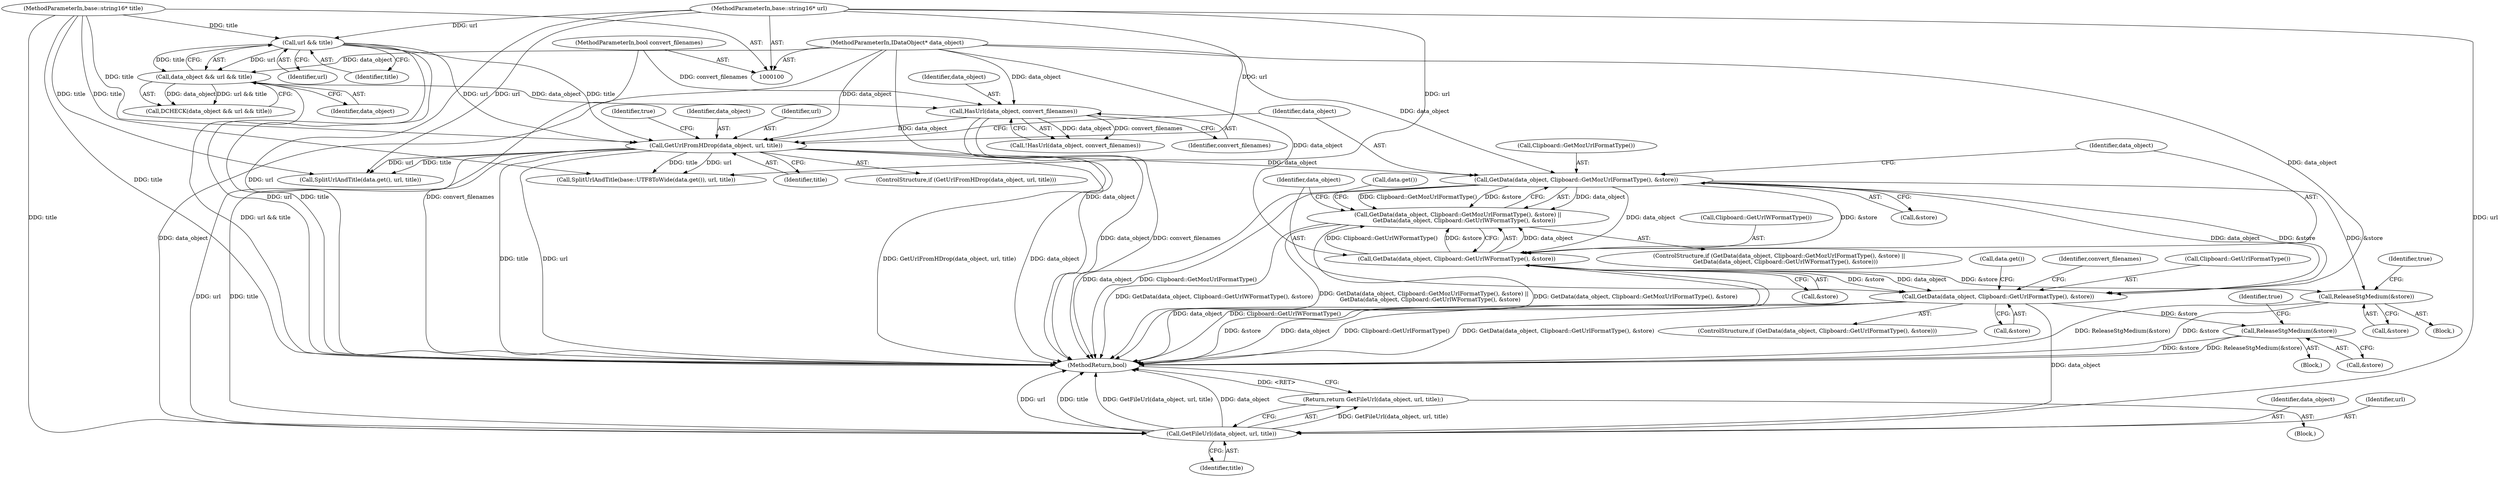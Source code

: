 digraph "1_Chrome_e93dc535728da259ec16d1c3cc393f80b25f64ae_6@pointer" {
"1000129" [label="(Call,GetData(data_object, Clipboard::GetMozUrlFormatType(), &store))"];
"1000121" [label="(Call,GetUrlFromHDrop(data_object, url, title))"];
"1000114" [label="(Call,HasUrl(data_object, convert_filenames))"];
"1000107" [label="(Call,data_object && url && title)"];
"1000101" [label="(MethodParameterIn,IDataObject* data_object)"];
"1000109" [label="(Call,url && title)"];
"1000102" [label="(MethodParameterIn,base::string16* url)"];
"1000103" [label="(MethodParameterIn,base::string16* title)"];
"1000104" [label="(MethodParameterIn,bool convert_filenames)"];
"1000128" [label="(Call,GetData(data_object, Clipboard::GetMozUrlFormatType(), &store) ||\n       GetData(data_object, Clipboard::GetUrlWFormatType(), &store))"];
"1000134" [label="(Call,GetData(data_object, Clipboard::GetUrlWFormatType(), &store))"];
"1000146" [label="(Call,ReleaseStgMedium(&store))"];
"1000152" [label="(Call,GetData(data_object, Clipboard::GetUrlFormatType(), &store))"];
"1000165" [label="(Call,ReleaseStgMedium(&store))"];
"1000174" [label="(Call,GetFileUrl(data_object, url, title))"];
"1000173" [label="(Return,return GetFileUrl(data_object, url, title);)"];
"1000121" [label="(Call,GetUrlFromHDrop(data_object, url, title))"];
"1000160" [label="(Call,SplitUrlAndTitle(base::UTF8ToWide(data.get()), url, title))"];
"1000104" [label="(MethodParameterIn,bool convert_filenames)"];
"1000153" [label="(Identifier,data_object)"];
"1000110" [label="(Identifier,url)"];
"1000126" [label="(Identifier,true)"];
"1000157" [label="(Block,)"];
"1000151" [label="(ControlStructure,if (GetData(data_object, Clipboard::GetUrlFormatType(), &store)))"];
"1000124" [label="(Identifier,title)"];
"1000147" [label="(Call,&store)"];
"1000107" [label="(Call,data_object && url && title)"];
"1000172" [label="(Block,)"];
"1000114" [label="(Call,HasUrl(data_object, convert_filenames))"];
"1000113" [label="(Call,!HasUrl(data_object, convert_filenames))"];
"1000132" [label="(Call,&store)"];
"1000106" [label="(Call,DCHECK(data_object && url && title))"];
"1000130" [label="(Identifier,data_object)"];
"1000103" [label="(MethodParameterIn,base::string16* title)"];
"1000146" [label="(Call,ReleaseStgMedium(&store))"];
"1000115" [label="(Identifier,data_object)"];
"1000177" [label="(Identifier,title)"];
"1000162" [label="(Call,data.get())"];
"1000171" [label="(Identifier,convert_filenames)"];
"1000169" [label="(Identifier,true)"];
"1000122" [label="(Identifier,data_object)"];
"1000129" [label="(Call,GetData(data_object, Clipboard::GetMozUrlFormatType(), &store))"];
"1000116" [label="(Identifier,convert_filenames)"];
"1000131" [label="(Call,Clipboard::GetMozUrlFormatType())"];
"1000175" [label="(Identifier,data_object)"];
"1000101" [label="(MethodParameterIn,IDataObject* data_object)"];
"1000137" [label="(Call,&store)"];
"1000176" [label="(Identifier,url)"];
"1000135" [label="(Identifier,data_object)"];
"1000150" [label="(Identifier,true)"];
"1000111" [label="(Identifier,title)"];
"1000102" [label="(MethodParameterIn,base::string16* url)"];
"1000174" [label="(Call,GetFileUrl(data_object, url, title))"];
"1000136" [label="(Call,Clipboard::GetUrlWFormatType())"];
"1000120" [label="(ControlStructure,if (GetUrlFromHDrop(data_object, url, title)))"];
"1000142" [label="(Call,SplitUrlAndTitle(data.get(), url, title))"];
"1000139" [label="(Block,)"];
"1000127" [label="(ControlStructure,if (GetData(data_object, Clipboard::GetMozUrlFormatType(), &store) ||\n       GetData(data_object, Clipboard::GetUrlWFormatType(), &store)))"];
"1000109" [label="(Call,url && title)"];
"1000154" [label="(Call,Clipboard::GetUrlFormatType())"];
"1000155" [label="(Call,&store)"];
"1000182" [label="(MethodReturn,bool)"];
"1000123" [label="(Identifier,url)"];
"1000152" [label="(Call,GetData(data_object, Clipboard::GetUrlFormatType(), &store))"];
"1000108" [label="(Identifier,data_object)"];
"1000166" [label="(Call,&store)"];
"1000165" [label="(Call,ReleaseStgMedium(&store))"];
"1000143" [label="(Call,data.get())"];
"1000173" [label="(Return,return GetFileUrl(data_object, url, title);)"];
"1000128" [label="(Call,GetData(data_object, Clipboard::GetMozUrlFormatType(), &store) ||\n       GetData(data_object, Clipboard::GetUrlWFormatType(), &store))"];
"1000134" [label="(Call,GetData(data_object, Clipboard::GetUrlWFormatType(), &store))"];
"1000129" -> "1000128"  [label="AST: "];
"1000129" -> "1000132"  [label="CFG: "];
"1000130" -> "1000129"  [label="AST: "];
"1000131" -> "1000129"  [label="AST: "];
"1000132" -> "1000129"  [label="AST: "];
"1000135" -> "1000129"  [label="CFG: "];
"1000128" -> "1000129"  [label="CFG: "];
"1000129" -> "1000182"  [label="DDG: data_object"];
"1000129" -> "1000182"  [label="DDG: Clipboard::GetMozUrlFormatType()"];
"1000129" -> "1000128"  [label="DDG: data_object"];
"1000129" -> "1000128"  [label="DDG: Clipboard::GetMozUrlFormatType()"];
"1000129" -> "1000128"  [label="DDG: &store"];
"1000121" -> "1000129"  [label="DDG: data_object"];
"1000101" -> "1000129"  [label="DDG: data_object"];
"1000129" -> "1000134"  [label="DDG: data_object"];
"1000129" -> "1000134"  [label="DDG: &store"];
"1000129" -> "1000146"  [label="DDG: &store"];
"1000129" -> "1000152"  [label="DDG: data_object"];
"1000129" -> "1000152"  [label="DDG: &store"];
"1000121" -> "1000120"  [label="AST: "];
"1000121" -> "1000124"  [label="CFG: "];
"1000122" -> "1000121"  [label="AST: "];
"1000123" -> "1000121"  [label="AST: "];
"1000124" -> "1000121"  [label="AST: "];
"1000126" -> "1000121"  [label="CFG: "];
"1000130" -> "1000121"  [label="CFG: "];
"1000121" -> "1000182"  [label="DDG: url"];
"1000121" -> "1000182"  [label="DDG: GetUrlFromHDrop(data_object, url, title)"];
"1000121" -> "1000182"  [label="DDG: data_object"];
"1000121" -> "1000182"  [label="DDG: title"];
"1000114" -> "1000121"  [label="DDG: data_object"];
"1000101" -> "1000121"  [label="DDG: data_object"];
"1000109" -> "1000121"  [label="DDG: url"];
"1000109" -> "1000121"  [label="DDG: title"];
"1000102" -> "1000121"  [label="DDG: url"];
"1000103" -> "1000121"  [label="DDG: title"];
"1000121" -> "1000142"  [label="DDG: url"];
"1000121" -> "1000142"  [label="DDG: title"];
"1000121" -> "1000160"  [label="DDG: url"];
"1000121" -> "1000160"  [label="DDG: title"];
"1000121" -> "1000174"  [label="DDG: url"];
"1000121" -> "1000174"  [label="DDG: title"];
"1000114" -> "1000113"  [label="AST: "];
"1000114" -> "1000116"  [label="CFG: "];
"1000115" -> "1000114"  [label="AST: "];
"1000116" -> "1000114"  [label="AST: "];
"1000113" -> "1000114"  [label="CFG: "];
"1000114" -> "1000182"  [label="DDG: data_object"];
"1000114" -> "1000182"  [label="DDG: convert_filenames"];
"1000114" -> "1000113"  [label="DDG: data_object"];
"1000114" -> "1000113"  [label="DDG: convert_filenames"];
"1000107" -> "1000114"  [label="DDG: data_object"];
"1000101" -> "1000114"  [label="DDG: data_object"];
"1000104" -> "1000114"  [label="DDG: convert_filenames"];
"1000107" -> "1000106"  [label="AST: "];
"1000107" -> "1000108"  [label="CFG: "];
"1000107" -> "1000109"  [label="CFG: "];
"1000108" -> "1000107"  [label="AST: "];
"1000109" -> "1000107"  [label="AST: "];
"1000106" -> "1000107"  [label="CFG: "];
"1000107" -> "1000182"  [label="DDG: url && title"];
"1000107" -> "1000106"  [label="DDG: data_object"];
"1000107" -> "1000106"  [label="DDG: url && title"];
"1000101" -> "1000107"  [label="DDG: data_object"];
"1000109" -> "1000107"  [label="DDG: url"];
"1000109" -> "1000107"  [label="DDG: title"];
"1000101" -> "1000100"  [label="AST: "];
"1000101" -> "1000182"  [label="DDG: data_object"];
"1000101" -> "1000134"  [label="DDG: data_object"];
"1000101" -> "1000152"  [label="DDG: data_object"];
"1000101" -> "1000174"  [label="DDG: data_object"];
"1000109" -> "1000110"  [label="CFG: "];
"1000109" -> "1000111"  [label="CFG: "];
"1000110" -> "1000109"  [label="AST: "];
"1000111" -> "1000109"  [label="AST: "];
"1000109" -> "1000182"  [label="DDG: url"];
"1000109" -> "1000182"  [label="DDG: title"];
"1000102" -> "1000109"  [label="DDG: url"];
"1000103" -> "1000109"  [label="DDG: title"];
"1000102" -> "1000100"  [label="AST: "];
"1000102" -> "1000182"  [label="DDG: url"];
"1000102" -> "1000142"  [label="DDG: url"];
"1000102" -> "1000160"  [label="DDG: url"];
"1000102" -> "1000174"  [label="DDG: url"];
"1000103" -> "1000100"  [label="AST: "];
"1000103" -> "1000182"  [label="DDG: title"];
"1000103" -> "1000142"  [label="DDG: title"];
"1000103" -> "1000160"  [label="DDG: title"];
"1000103" -> "1000174"  [label="DDG: title"];
"1000104" -> "1000100"  [label="AST: "];
"1000104" -> "1000182"  [label="DDG: convert_filenames"];
"1000128" -> "1000127"  [label="AST: "];
"1000128" -> "1000134"  [label="CFG: "];
"1000134" -> "1000128"  [label="AST: "];
"1000143" -> "1000128"  [label="CFG: "];
"1000153" -> "1000128"  [label="CFG: "];
"1000128" -> "1000182"  [label="DDG: GetData(data_object, Clipboard::GetMozUrlFormatType(), &store) ||\n       GetData(data_object, Clipboard::GetUrlWFormatType(), &store)"];
"1000128" -> "1000182"  [label="DDG: GetData(data_object, Clipboard::GetMozUrlFormatType(), &store)"];
"1000128" -> "1000182"  [label="DDG: GetData(data_object, Clipboard::GetUrlWFormatType(), &store)"];
"1000134" -> "1000128"  [label="DDG: data_object"];
"1000134" -> "1000128"  [label="DDG: Clipboard::GetUrlWFormatType()"];
"1000134" -> "1000128"  [label="DDG: &store"];
"1000134" -> "1000137"  [label="CFG: "];
"1000135" -> "1000134"  [label="AST: "];
"1000136" -> "1000134"  [label="AST: "];
"1000137" -> "1000134"  [label="AST: "];
"1000134" -> "1000182"  [label="DDG: data_object"];
"1000134" -> "1000182"  [label="DDG: Clipboard::GetUrlWFormatType()"];
"1000134" -> "1000146"  [label="DDG: &store"];
"1000134" -> "1000152"  [label="DDG: data_object"];
"1000134" -> "1000152"  [label="DDG: &store"];
"1000146" -> "1000139"  [label="AST: "];
"1000146" -> "1000147"  [label="CFG: "];
"1000147" -> "1000146"  [label="AST: "];
"1000150" -> "1000146"  [label="CFG: "];
"1000146" -> "1000182"  [label="DDG: ReleaseStgMedium(&store)"];
"1000146" -> "1000182"  [label="DDG: &store"];
"1000152" -> "1000151"  [label="AST: "];
"1000152" -> "1000155"  [label="CFG: "];
"1000153" -> "1000152"  [label="AST: "];
"1000154" -> "1000152"  [label="AST: "];
"1000155" -> "1000152"  [label="AST: "];
"1000162" -> "1000152"  [label="CFG: "];
"1000171" -> "1000152"  [label="CFG: "];
"1000152" -> "1000182"  [label="DDG: data_object"];
"1000152" -> "1000182"  [label="DDG: Clipboard::GetUrlFormatType()"];
"1000152" -> "1000182"  [label="DDG: GetData(data_object, Clipboard::GetUrlFormatType(), &store)"];
"1000152" -> "1000182"  [label="DDG: &store"];
"1000152" -> "1000165"  [label="DDG: &store"];
"1000152" -> "1000174"  [label="DDG: data_object"];
"1000165" -> "1000157"  [label="AST: "];
"1000165" -> "1000166"  [label="CFG: "];
"1000166" -> "1000165"  [label="AST: "];
"1000169" -> "1000165"  [label="CFG: "];
"1000165" -> "1000182"  [label="DDG: &store"];
"1000165" -> "1000182"  [label="DDG: ReleaseStgMedium(&store)"];
"1000174" -> "1000173"  [label="AST: "];
"1000174" -> "1000177"  [label="CFG: "];
"1000175" -> "1000174"  [label="AST: "];
"1000176" -> "1000174"  [label="AST: "];
"1000177" -> "1000174"  [label="AST: "];
"1000173" -> "1000174"  [label="CFG: "];
"1000174" -> "1000182"  [label="DDG: url"];
"1000174" -> "1000182"  [label="DDG: title"];
"1000174" -> "1000182"  [label="DDG: GetFileUrl(data_object, url, title)"];
"1000174" -> "1000182"  [label="DDG: data_object"];
"1000174" -> "1000173"  [label="DDG: GetFileUrl(data_object, url, title)"];
"1000173" -> "1000172"  [label="AST: "];
"1000182" -> "1000173"  [label="CFG: "];
"1000173" -> "1000182"  [label="DDG: <RET>"];
}
